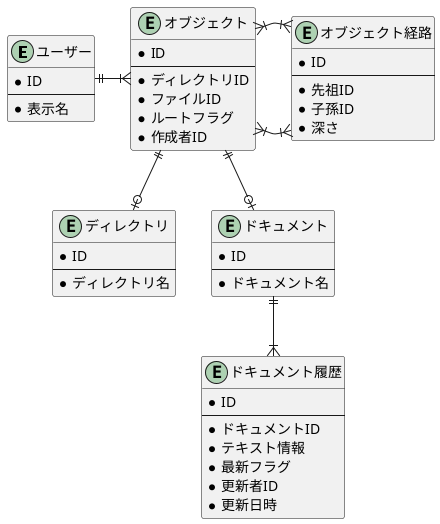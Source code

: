 @startuml

entity "ユーザー" {
    *ID
    --
    *表示名
}

entity "オブジェクト" {
    *ID
    --
    *ディレクトリID
    *ファイルID
    *ルートフラグ
    *作成者ID
}

entity "ディレクトリ" {
    *ID
    --
    *ディレクトリ名
}

entity "ドキュメント" {
    *ID
    --
    *ドキュメント名
}

entity "ドキュメント履歴" {
    *ID
    --
    *ドキュメントID
    *テキスト情報
    *最新フラグ
    *更新者ID
    *更新日時
}

entity "オブジェクト経路" {
    *ID
    --
    *先祖ID
    *子孫ID
    *深さ
}

ユーザー ||-r-|{ オブジェクト
オブジェクト ||-d-o| ドキュメント
オブジェクト ||-d-o| ディレクトリ
オブジェクト }|-r-|{ オブジェクト経路
オブジェクト }|-r-|{ オブジェクト経路
ドキュメント ||-d-|{ ドキュメント履歴

@enduml